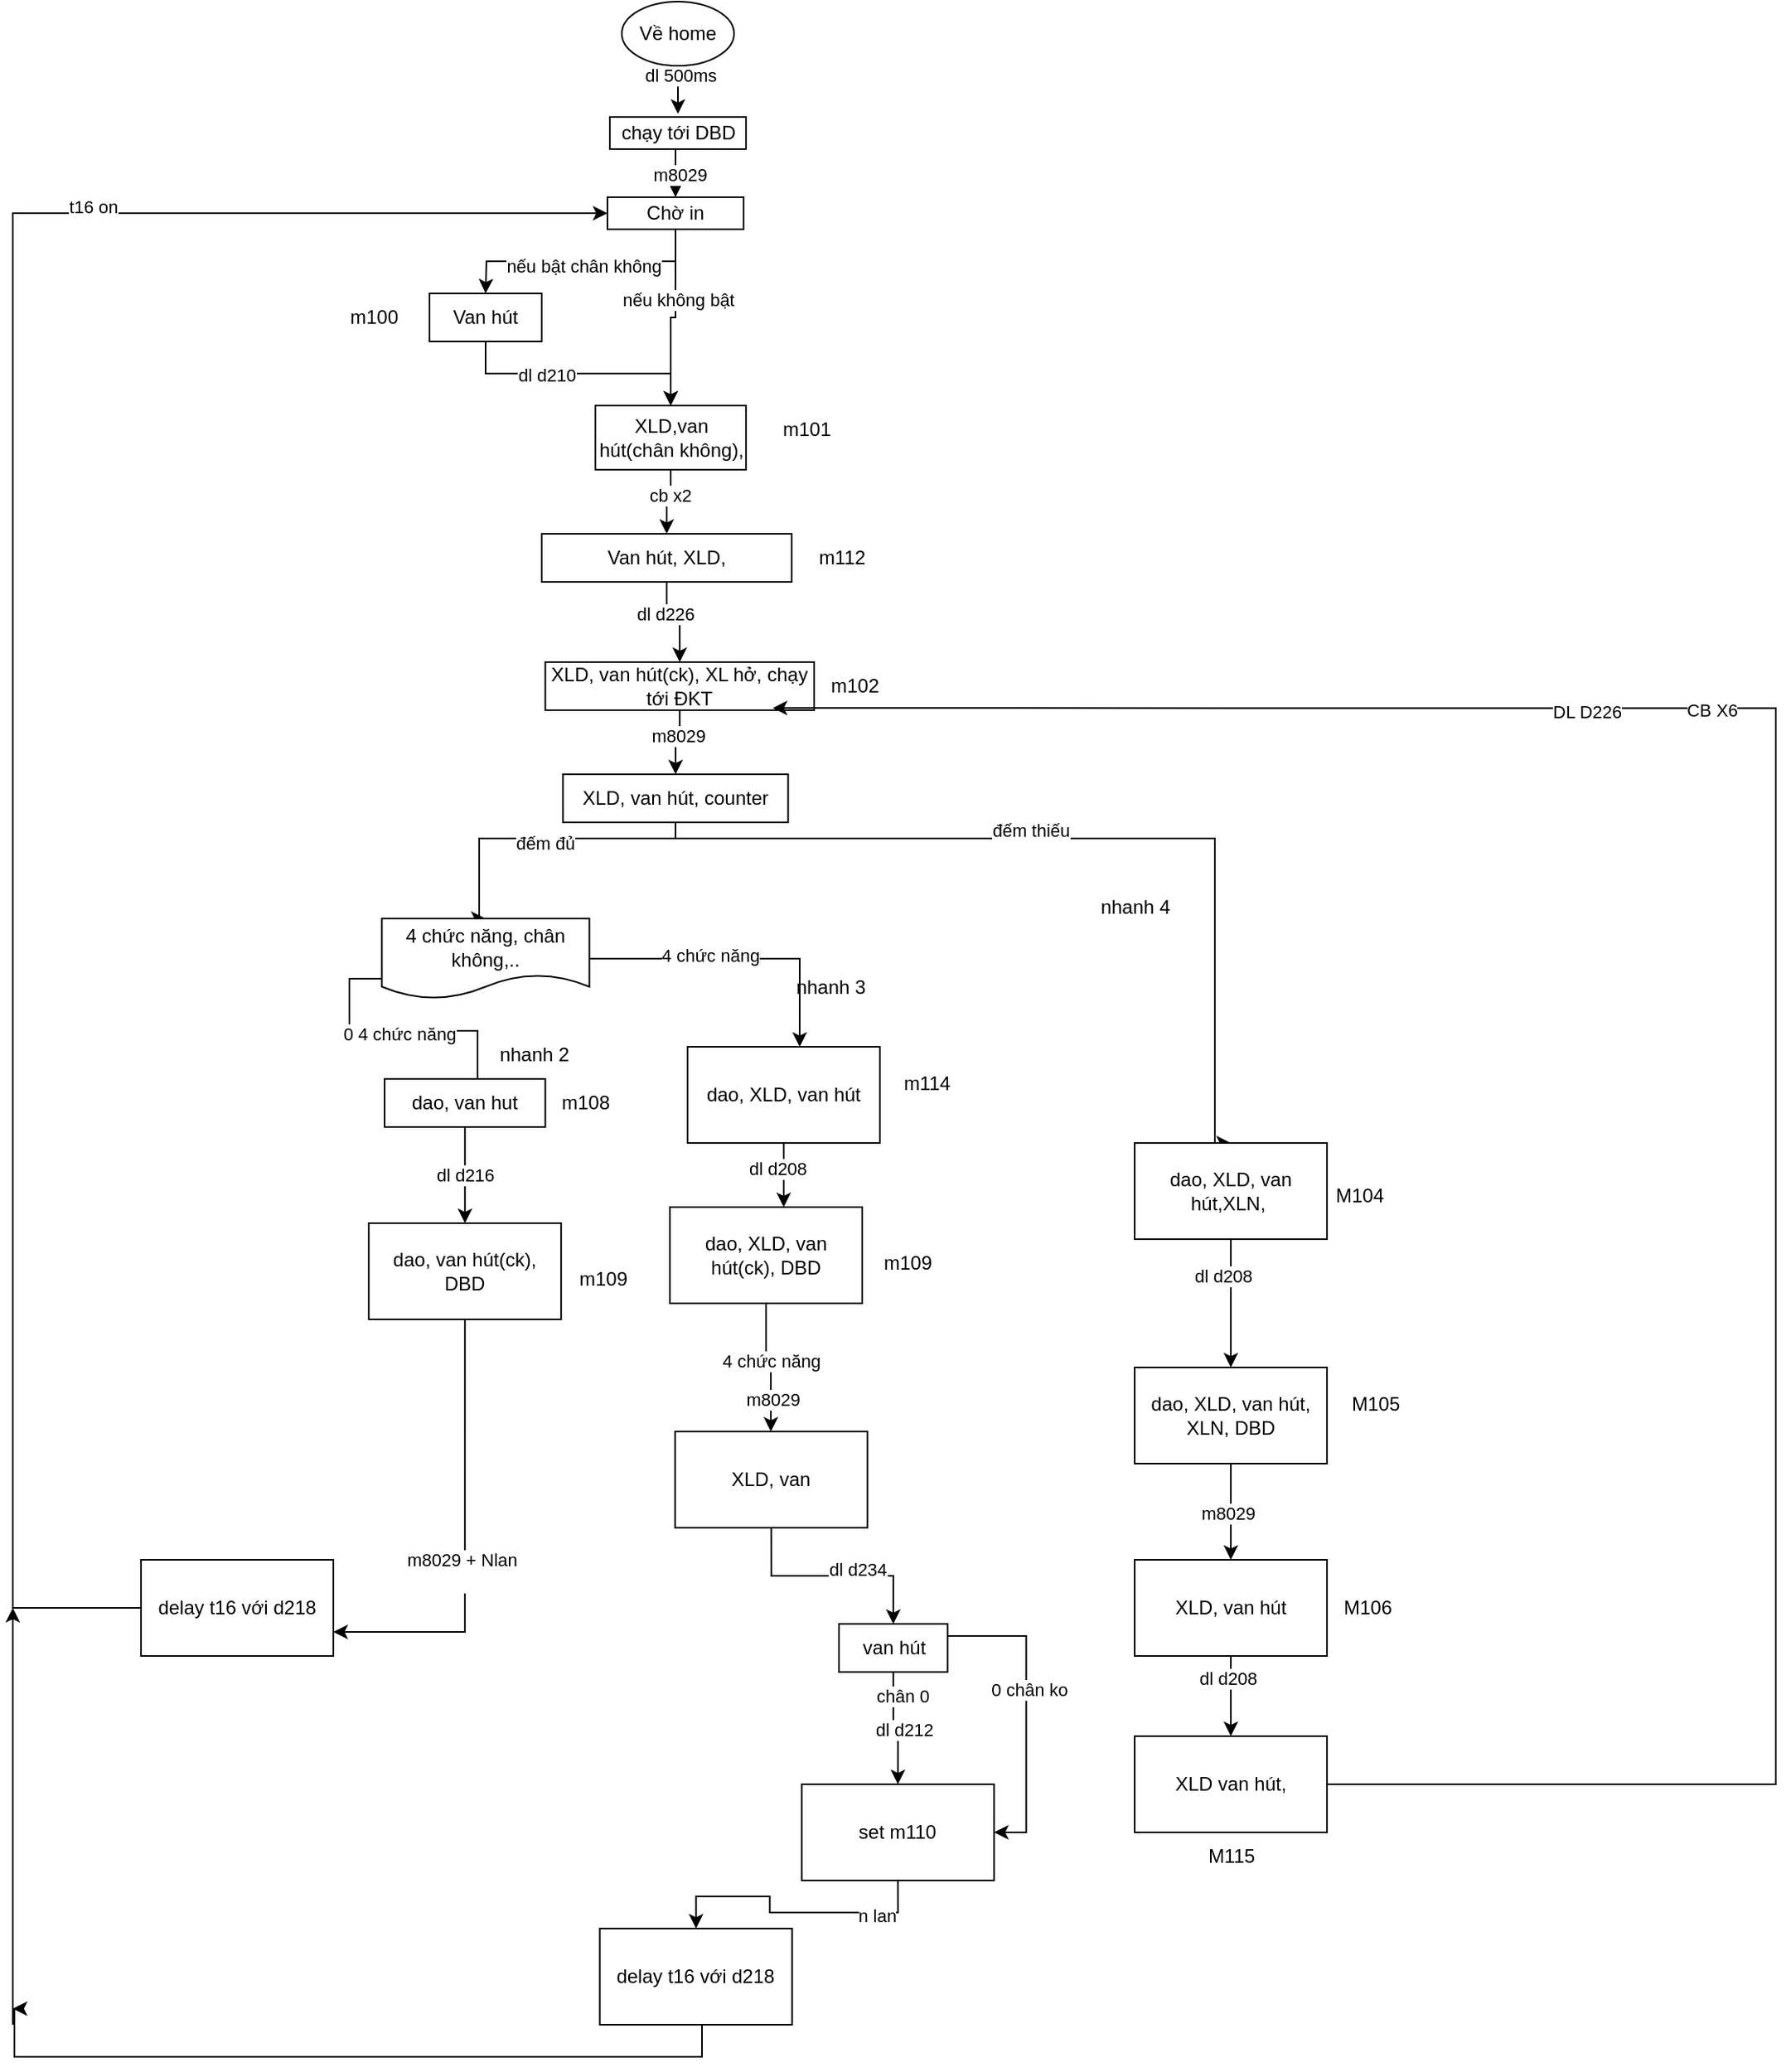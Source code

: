 <mxfile version="23.0.1" type="github">
  <diagram name="Trang-1" id="rS9DsyheVZtSrWm2MO88">
    <mxGraphModel dx="2345" dy="614" grid="1" gridSize="10" guides="1" tooltips="1" connect="1" arrows="1" fold="1" page="1" pageScale="1" pageWidth="827" pageHeight="1169" math="0" shadow="0">
      <root>
        <mxCell id="0" />
        <mxCell id="1" parent="0" />
        <mxCell id="V83BWBz1lvYCD9PXyuBC-4" style="edgeStyle=orthogonalEdgeStyle;rounded=0;orthogonalLoop=1;jettySize=auto;html=1;exitX=0.5;exitY=1;exitDx=0;exitDy=0;" parent="1" edge="1">
          <mxGeometry relative="1" as="geometry">
            <mxPoint x="385" y="268.0" as="sourcePoint" />
            <mxPoint x="385" y="298.0" as="targetPoint" />
          </mxGeometry>
        </mxCell>
        <mxCell id="V83BWBz1lvYCD9PXyuBC-5" value="dl 500ms&amp;nbsp;" style="edgeLabel;html=1;align=center;verticalAlign=middle;resizable=0;points=[];" parent="V83BWBz1lvYCD9PXyuBC-4" vertex="1" connectable="0">
          <mxGeometry x="-0.648" y="3" relative="1" as="geometry">
            <mxPoint as="offset" />
          </mxGeometry>
        </mxCell>
        <mxCell id="V83BWBz1lvYCD9PXyuBC-1" value="Về home" style="ellipse;whiteSpace=wrap;html=1;" parent="1" vertex="1">
          <mxGeometry x="350" y="228" width="70" height="40" as="geometry" />
        </mxCell>
        <mxCell id="V83BWBz1lvYCD9PXyuBC-7" style="edgeStyle=orthogonalEdgeStyle;rounded=0;orthogonalLoop=1;jettySize=auto;html=1;exitX=0.5;exitY=1;exitDx=0;exitDy=0;entryX=0.5;entryY=0;entryDx=0;entryDy=0;" parent="1" source="V83BWBz1lvYCD9PXyuBC-3" target="V83BWBz1lvYCD9PXyuBC-6" edge="1">
          <mxGeometry relative="1" as="geometry" />
        </mxCell>
        <mxCell id="V83BWBz1lvYCD9PXyuBC-8" value="m8029" style="edgeLabel;html=1;align=center;verticalAlign=middle;resizable=0;points=[];" parent="V83BWBz1lvYCD9PXyuBC-7" vertex="1" connectable="0">
          <mxGeometry x="0.065" y="2" relative="1" as="geometry">
            <mxPoint as="offset" />
          </mxGeometry>
        </mxCell>
        <mxCell id="V83BWBz1lvYCD9PXyuBC-3" value="chạy tới DBD" style="rounded=0;whiteSpace=wrap;html=1;" parent="1" vertex="1">
          <mxGeometry x="342.5" y="300" width="85" height="20" as="geometry" />
        </mxCell>
        <mxCell id="V83BWBz1lvYCD9PXyuBC-11" style="edgeStyle=orthogonalEdgeStyle;rounded=0;orthogonalLoop=1;jettySize=auto;html=1;exitX=0.5;exitY=1;exitDx=0;exitDy=0;" parent="1" source="V83BWBz1lvYCD9PXyuBC-6" edge="1">
          <mxGeometry relative="1" as="geometry">
            <mxPoint x="265" y="410" as="targetPoint" />
          </mxGeometry>
        </mxCell>
        <mxCell id="V83BWBz1lvYCD9PXyuBC-13" value="Text" style="edgeLabel;html=1;align=center;verticalAlign=middle;resizable=0;points=[];" parent="V83BWBz1lvYCD9PXyuBC-11" vertex="1" connectable="0">
          <mxGeometry x="0.043" y="3" relative="1" as="geometry">
            <mxPoint as="offset" />
          </mxGeometry>
        </mxCell>
        <mxCell id="V83BWBz1lvYCD9PXyuBC-14" value="nếu bật chân không" style="edgeLabel;html=1;align=center;verticalAlign=middle;resizable=0;points=[];" parent="V83BWBz1lvYCD9PXyuBC-11" vertex="1" connectable="0">
          <mxGeometry x="-0.02" y="3" relative="1" as="geometry">
            <mxPoint as="offset" />
          </mxGeometry>
        </mxCell>
        <mxCell id="V83BWBz1lvYCD9PXyuBC-22" style="edgeStyle=orthogonalEdgeStyle;rounded=0;orthogonalLoop=1;jettySize=auto;html=1;exitX=0.5;exitY=1;exitDx=0;exitDy=0;" parent="1" source="V83BWBz1lvYCD9PXyuBC-6" target="V83BWBz1lvYCD9PXyuBC-19" edge="1">
          <mxGeometry relative="1" as="geometry" />
        </mxCell>
        <mxCell id="V83BWBz1lvYCD9PXyuBC-23" value="nếu không bật" style="edgeLabel;html=1;align=center;verticalAlign=middle;resizable=0;points=[];" parent="V83BWBz1lvYCD9PXyuBC-22" vertex="1" connectable="0">
          <mxGeometry x="-0.225" y="1" relative="1" as="geometry">
            <mxPoint as="offset" />
          </mxGeometry>
        </mxCell>
        <mxCell id="V83BWBz1lvYCD9PXyuBC-6" value="Chờ in" style="rounded=0;whiteSpace=wrap;html=1;" parent="1" vertex="1">
          <mxGeometry x="341" y="350" width="85" height="20" as="geometry" />
        </mxCell>
        <mxCell id="V83BWBz1lvYCD9PXyuBC-20" style="edgeStyle=orthogonalEdgeStyle;rounded=0;orthogonalLoop=1;jettySize=auto;html=1;exitX=0.5;exitY=1;exitDx=0;exitDy=0;entryX=0.5;entryY=0;entryDx=0;entryDy=0;" parent="1" source="V83BWBz1lvYCD9PXyuBC-18" target="V83BWBz1lvYCD9PXyuBC-19" edge="1">
          <mxGeometry relative="1" as="geometry" />
        </mxCell>
        <mxCell id="V83BWBz1lvYCD9PXyuBC-21" value="dl d210" style="edgeLabel;html=1;align=center;verticalAlign=middle;resizable=0;points=[];" parent="V83BWBz1lvYCD9PXyuBC-20" vertex="1" connectable="0">
          <mxGeometry x="-0.254" y="-1" relative="1" as="geometry">
            <mxPoint as="offset" />
          </mxGeometry>
        </mxCell>
        <mxCell id="V83BWBz1lvYCD9PXyuBC-18" value="Van hút" style="whiteSpace=wrap;html=1;" parent="1" vertex="1">
          <mxGeometry x="230" y="410" width="70" height="30" as="geometry" />
        </mxCell>
        <mxCell id="V83BWBz1lvYCD9PXyuBC-25" style="edgeStyle=orthogonalEdgeStyle;rounded=0;orthogonalLoop=1;jettySize=auto;html=1;exitX=0.5;exitY=1;exitDx=0;exitDy=0;" parent="1" source="V83BWBz1lvYCD9PXyuBC-19" target="V83BWBz1lvYCD9PXyuBC-24" edge="1">
          <mxGeometry relative="1" as="geometry" />
        </mxCell>
        <mxCell id="V83BWBz1lvYCD9PXyuBC-26" value="cb x2" style="edgeLabel;html=1;align=center;verticalAlign=middle;resizable=0;points=[];" parent="V83BWBz1lvYCD9PXyuBC-25" vertex="1" connectable="0">
          <mxGeometry x="-0.264" y="-1" relative="1" as="geometry">
            <mxPoint as="offset" />
          </mxGeometry>
        </mxCell>
        <mxCell id="V83BWBz1lvYCD9PXyuBC-19" value="XLD,van hút(chân không)," style="whiteSpace=wrap;html=1;" parent="1" vertex="1">
          <mxGeometry x="333.5" y="480" width="94" height="40" as="geometry" />
        </mxCell>
        <mxCell id="V83BWBz1lvYCD9PXyuBC-28" style="edgeStyle=orthogonalEdgeStyle;rounded=0;orthogonalLoop=1;jettySize=auto;html=1;exitX=0.5;exitY=1;exitDx=0;exitDy=0;entryX=0.5;entryY=0;entryDx=0;entryDy=0;" parent="1" source="V83BWBz1lvYCD9PXyuBC-24" target="V83BWBz1lvYCD9PXyuBC-27" edge="1">
          <mxGeometry relative="1" as="geometry" />
        </mxCell>
        <mxCell id="V83BWBz1lvYCD9PXyuBC-29" value="dl d226" style="edgeLabel;html=1;align=center;verticalAlign=middle;resizable=0;points=[];" parent="V83BWBz1lvYCD9PXyuBC-28" vertex="1" connectable="0">
          <mxGeometry x="-0.328" y="-1" relative="1" as="geometry">
            <mxPoint as="offset" />
          </mxGeometry>
        </mxCell>
        <mxCell id="V83BWBz1lvYCD9PXyuBC-24" value="Van hút, XLD," style="whiteSpace=wrap;html=1;" parent="1" vertex="1">
          <mxGeometry x="300" y="560" width="156" height="30" as="geometry" />
        </mxCell>
        <mxCell id="V83BWBz1lvYCD9PXyuBC-31" style="edgeStyle=orthogonalEdgeStyle;rounded=0;orthogonalLoop=1;jettySize=auto;html=1;exitX=0.5;exitY=1;exitDx=0;exitDy=0;" parent="1" source="V83BWBz1lvYCD9PXyuBC-27" target="V83BWBz1lvYCD9PXyuBC-30" edge="1">
          <mxGeometry relative="1" as="geometry" />
        </mxCell>
        <mxCell id="V83BWBz1lvYCD9PXyuBC-32" value="m8029" style="edgeLabel;html=1;align=center;verticalAlign=middle;resizable=0;points=[];" parent="V83BWBz1lvYCD9PXyuBC-31" vertex="1" connectable="0">
          <mxGeometry x="-0.237" y="-1" relative="1" as="geometry">
            <mxPoint as="offset" />
          </mxGeometry>
        </mxCell>
        <mxCell id="V83BWBz1lvYCD9PXyuBC-27" value="XLD, van hút(ck), XL hở, chạy tới ĐKT" style="whiteSpace=wrap;html=1;" parent="1" vertex="1">
          <mxGeometry x="302.25" y="640" width="167.75" height="30" as="geometry" />
        </mxCell>
        <mxCell id="V83BWBz1lvYCD9PXyuBC-42" style="edgeStyle=orthogonalEdgeStyle;rounded=0;orthogonalLoop=1;jettySize=auto;html=1;exitX=0.5;exitY=1;exitDx=0;exitDy=0;entryX=0.5;entryY=0;entryDx=0;entryDy=0;" parent="1" source="V83BWBz1lvYCD9PXyuBC-30" target="V83BWBz1lvYCD9PXyuBC-45" edge="1">
          <mxGeometry relative="1" as="geometry">
            <mxPoint x="260" y="770" as="targetPoint" />
            <Array as="points">
              <mxPoint x="381" y="750" />
              <mxPoint x="261" y="750" />
              <mxPoint x="261" y="790" />
            </Array>
          </mxGeometry>
        </mxCell>
        <mxCell id="V83BWBz1lvYCD9PXyuBC-43" value="đếm đủ" style="edgeLabel;html=1;align=center;verticalAlign=middle;resizable=0;points=[];" parent="V83BWBz1lvYCD9PXyuBC-42" vertex="1" connectable="0">
          <mxGeometry x="-0.019" y="3" relative="1" as="geometry">
            <mxPoint as="offset" />
          </mxGeometry>
        </mxCell>
        <mxCell id="V83BWBz1lvYCD9PXyuBC-136" style="edgeStyle=orthogonalEdgeStyle;rounded=0;orthogonalLoop=1;jettySize=auto;html=1;exitX=0.5;exitY=1;exitDx=0;exitDy=0;entryX=0.5;entryY=0;entryDx=0;entryDy=0;" parent="1" source="V83BWBz1lvYCD9PXyuBC-30" target="V83BWBz1lvYCD9PXyuBC-135" edge="1">
          <mxGeometry relative="1" as="geometry">
            <Array as="points">
              <mxPoint x="384" y="750" />
              <mxPoint x="720" y="750" />
              <mxPoint x="720" y="940" />
            </Array>
          </mxGeometry>
        </mxCell>
        <mxCell id="V83BWBz1lvYCD9PXyuBC-137" value="đếm thiếu" style="edgeLabel;html=1;align=center;verticalAlign=middle;resizable=0;points=[];" parent="V83BWBz1lvYCD9PXyuBC-136" vertex="1" connectable="0">
          <mxGeometry x="-0.154" y="5" relative="1" as="geometry">
            <mxPoint as="offset" />
          </mxGeometry>
        </mxCell>
        <mxCell id="V83BWBz1lvYCD9PXyuBC-30" value="XLD, van hút, counter" style="whiteSpace=wrap;html=1;" parent="1" vertex="1">
          <mxGeometry x="313.25" y="710" width="140.5" height="30" as="geometry" />
        </mxCell>
        <mxCell id="V83BWBz1lvYCD9PXyuBC-52" style="edgeStyle=orthogonalEdgeStyle;rounded=0;orthogonalLoop=1;jettySize=auto;html=1;exitX=0;exitY=0.75;exitDx=0;exitDy=0;entryX=0.5;entryY=0;entryDx=0;entryDy=0;" parent="1" source="V83BWBz1lvYCD9PXyuBC-45" target="V83BWBz1lvYCD9PXyuBC-51" edge="1">
          <mxGeometry relative="1" as="geometry">
            <Array as="points">
              <mxPoint x="180" y="838" />
              <mxPoint x="180" y="870" />
              <mxPoint x="260" y="870" />
              <mxPoint x="260" y="900" />
              <mxPoint x="250" y="900" />
              <mxPoint x="250" y="920" />
              <mxPoint x="252" y="920" />
            </Array>
          </mxGeometry>
        </mxCell>
        <mxCell id="V83BWBz1lvYCD9PXyuBC-53" value="0 4 chức năng" style="edgeLabel;html=1;align=center;verticalAlign=middle;resizable=0;points=[];" parent="V83BWBz1lvYCD9PXyuBC-52" vertex="1" connectable="0">
          <mxGeometry x="-0.223" y="-2" relative="1" as="geometry">
            <mxPoint as="offset" />
          </mxGeometry>
        </mxCell>
        <mxCell id="V83BWBz1lvYCD9PXyuBC-45" value="4 chức năng, chân không,.." style="shape=document;whiteSpace=wrap;html=1;boundedLbl=1;" parent="1" vertex="1">
          <mxGeometry x="200.25" y="800" width="129.5" height="50" as="geometry" />
        </mxCell>
        <mxCell id="V83BWBz1lvYCD9PXyuBC-51" value="dao, van hut" style="whiteSpace=wrap;html=1;" parent="1" vertex="1">
          <mxGeometry x="202" y="900" width="100.25" height="30" as="geometry" />
        </mxCell>
        <mxCell id="V83BWBz1lvYCD9PXyuBC-59" value="dl d216" style="edgeStyle=orthogonalEdgeStyle;rounded=0;orthogonalLoop=1;jettySize=auto;html=1;exitX=0.5;exitY=1;exitDx=0;exitDy=0;entryX=0.5;entryY=0;entryDx=0;entryDy=0;" parent="1" source="V83BWBz1lvYCD9PXyuBC-51" target="V83BWBz1lvYCD9PXyuBC-60" edge="1">
          <mxGeometry relative="1" as="geometry">
            <mxPoint x="252.57" y="979.58" as="targetPoint" />
          </mxGeometry>
        </mxCell>
        <mxCell id="V83BWBz1lvYCD9PXyuBC-62" style="edgeStyle=orthogonalEdgeStyle;rounded=0;orthogonalLoop=1;jettySize=auto;html=1;exitX=0.5;exitY=1;exitDx=0;exitDy=0;entryX=1;entryY=0.75;entryDx=0;entryDy=0;" parent="1" source="V83BWBz1lvYCD9PXyuBC-60" target="V83BWBz1lvYCD9PXyuBC-67" edge="1">
          <mxGeometry relative="1" as="geometry">
            <mxPoint x="252.12" y="1090.0" as="targetPoint" />
          </mxGeometry>
        </mxCell>
        <mxCell id="V83BWBz1lvYCD9PXyuBC-63" value="m8029 + Nlan &lt;br&gt;&lt;span style=&quot;white-space: pre;&quot;&gt;&#x9;&lt;/span&gt;" style="edgeLabel;html=1;align=center;verticalAlign=middle;resizable=0;points=[];" parent="V83BWBz1lvYCD9PXyuBC-62" vertex="1" connectable="0">
          <mxGeometry x="0.128" y="-1" relative="1" as="geometry">
            <mxPoint x="-1" as="offset" />
          </mxGeometry>
        </mxCell>
        <mxCell id="V83BWBz1lvYCD9PXyuBC-60" value="dao, van hút(ck), DBD" style="whiteSpace=wrap;html=1;" parent="1" vertex="1">
          <mxGeometry x="192.12" y="990" width="120" height="60" as="geometry" />
        </mxCell>
        <mxCell id="V83BWBz1lvYCD9PXyuBC-73" style="edgeStyle=orthogonalEdgeStyle;rounded=0;orthogonalLoop=1;jettySize=auto;html=1;exitX=0;exitY=0.5;exitDx=0;exitDy=0;entryX=0;entryY=0.5;entryDx=0;entryDy=0;" parent="1" source="V83BWBz1lvYCD9PXyuBC-67" target="V83BWBz1lvYCD9PXyuBC-6" edge="1">
          <mxGeometry relative="1" as="geometry">
            <mxPoint x="330" y="354.353" as="targetPoint" />
            <Array as="points">
              <mxPoint x="-30" y="1230" />
              <mxPoint x="-30" y="360" />
            </Array>
          </mxGeometry>
        </mxCell>
        <mxCell id="V83BWBz1lvYCD9PXyuBC-74" value="t16 on" style="edgeLabel;html=1;align=center;verticalAlign=middle;resizable=0;points=[];" parent="V83BWBz1lvYCD9PXyuBC-73" vertex="1" connectable="0">
          <mxGeometry x="0.514" y="4" relative="1" as="geometry">
            <mxPoint as="offset" />
          </mxGeometry>
        </mxCell>
        <mxCell id="V83BWBz1lvYCD9PXyuBC-67" value="delay t16 với d218" style="whiteSpace=wrap;html=1;" parent="1" vertex="1">
          <mxGeometry x="50" y="1200" width="120" height="60" as="geometry" />
        </mxCell>
        <mxCell id="V83BWBz1lvYCD9PXyuBC-84" style="edgeStyle=orthogonalEdgeStyle;rounded=0;orthogonalLoop=1;jettySize=auto;html=1;exitX=0.5;exitY=1;exitDx=0;exitDy=0;" parent="1" source="V83BWBz1lvYCD9PXyuBC-75" edge="1">
          <mxGeometry relative="1" as="geometry">
            <mxPoint x="451" y="980" as="targetPoint" />
          </mxGeometry>
        </mxCell>
        <mxCell id="V83BWBz1lvYCD9PXyuBC-86" value="dl d208" style="edgeLabel;html=1;align=center;verticalAlign=middle;resizable=0;points=[];" parent="V83BWBz1lvYCD9PXyuBC-84" vertex="1" connectable="0">
          <mxGeometry x="-0.207" y="-4" relative="1" as="geometry">
            <mxPoint as="offset" />
          </mxGeometry>
        </mxCell>
        <mxCell id="V83BWBz1lvYCD9PXyuBC-75" value="dao, XLD, van hút" style="whiteSpace=wrap;html=1;" parent="1" vertex="1">
          <mxGeometry x="391" y="880" width="120" height="60" as="geometry" />
        </mxCell>
        <mxCell id="V83BWBz1lvYCD9PXyuBC-76" style="edgeStyle=orthogonalEdgeStyle;rounded=0;orthogonalLoop=1;jettySize=auto;html=1;exitX=1;exitY=0.5;exitDx=0;exitDy=0;entryX=0.583;entryY=0;entryDx=0;entryDy=0;entryPerimeter=0;" parent="1" source="V83BWBz1lvYCD9PXyuBC-45" target="V83BWBz1lvYCD9PXyuBC-75" edge="1">
          <mxGeometry relative="1" as="geometry" />
        </mxCell>
        <mxCell id="V83BWBz1lvYCD9PXyuBC-77" value="4 chức năng" style="edgeLabel;html=1;align=center;verticalAlign=middle;resizable=0;points=[];" parent="V83BWBz1lvYCD9PXyuBC-76" vertex="1" connectable="0">
          <mxGeometry x="-0.202" y="2" relative="1" as="geometry">
            <mxPoint as="offset" />
          </mxGeometry>
        </mxCell>
        <mxCell id="V83BWBz1lvYCD9PXyuBC-102" style="edgeStyle=orthogonalEdgeStyle;rounded=0;orthogonalLoop=1;jettySize=auto;html=1;" parent="1" edge="1">
          <mxGeometry relative="1" as="geometry">
            <mxPoint x="-30" y="1230" as="targetPoint" />
            <mxPoint x="-30" y="1490" as="sourcePoint" />
          </mxGeometry>
        </mxCell>
        <mxCell id="V83BWBz1lvYCD9PXyuBC-117" style="edgeStyle=orthogonalEdgeStyle;rounded=0;orthogonalLoop=1;jettySize=auto;html=1;exitX=0.5;exitY=1;exitDx=0;exitDy=0;" parent="1" source="V83BWBz1lvYCD9PXyuBC-119" target="V83BWBz1lvYCD9PXyuBC-125" edge="1">
          <mxGeometry relative="1" as="geometry">
            <Array as="points">
              <mxPoint x="440" y="1080" />
              <mxPoint x="443" y="1080" />
            </Array>
          </mxGeometry>
        </mxCell>
        <mxCell id="V83BWBz1lvYCD9PXyuBC-118" value="4 chức năng" style="edgeLabel;html=1;align=center;verticalAlign=middle;resizable=0;points=[];" parent="V83BWBz1lvYCD9PXyuBC-117" vertex="1" connectable="0">
          <mxGeometry x="-0.132" y="3" relative="1" as="geometry">
            <mxPoint as="offset" />
          </mxGeometry>
        </mxCell>
        <mxCell id="5vbrJMsPt_O-j3mlHyRQ-1" value="m8029" style="edgeLabel;html=1;align=center;verticalAlign=middle;resizable=0;points=[];" parent="V83BWBz1lvYCD9PXyuBC-117" vertex="1" connectable="0">
          <mxGeometry x="0.51" y="1" relative="1" as="geometry">
            <mxPoint as="offset" />
          </mxGeometry>
        </mxCell>
        <mxCell id="V83BWBz1lvYCD9PXyuBC-119" value="dao, XLD, van hút(ck), DBD" style="whiteSpace=wrap;html=1;" parent="1" vertex="1">
          <mxGeometry x="380" y="980" width="120" height="60" as="geometry" />
        </mxCell>
        <mxCell id="V83BWBz1lvYCD9PXyuBC-123" style="edgeStyle=orthogonalEdgeStyle;rounded=0;orthogonalLoop=1;jettySize=auto;html=1;exitX=0.5;exitY=1;exitDx=0;exitDy=0;entryX=0.5;entryY=0;entryDx=0;entryDy=0;" parent="1" source="V83BWBz1lvYCD9PXyuBC-125" target="V83BWBz1lvYCD9PXyuBC-130" edge="1">
          <mxGeometry relative="1" as="geometry" />
        </mxCell>
        <mxCell id="V83BWBz1lvYCD9PXyuBC-124" value="dl d234" style="edgeLabel;html=1;align=center;verticalAlign=middle;resizable=0;points=[];" parent="V83BWBz1lvYCD9PXyuBC-123" vertex="1" connectable="0">
          <mxGeometry x="0.223" y="4" relative="1" as="geometry">
            <mxPoint as="offset" />
          </mxGeometry>
        </mxCell>
        <mxCell id="V83BWBz1lvYCD9PXyuBC-125" value="XLD, van" style="whiteSpace=wrap;html=1;" parent="1" vertex="1">
          <mxGeometry x="383.25" y="1120" width="120" height="60" as="geometry" />
        </mxCell>
        <mxCell id="V83BWBz1lvYCD9PXyuBC-128" style="edgeStyle=orthogonalEdgeStyle;rounded=0;orthogonalLoop=1;jettySize=auto;html=1;exitX=0.5;exitY=1;exitDx=0;exitDy=0;entryX=0.5;entryY=0;entryDx=0;entryDy=0;" parent="1" source="V83BWBz1lvYCD9PXyuBC-130" target="V83BWBz1lvYCD9PXyuBC-132" edge="1">
          <mxGeometry relative="1" as="geometry" />
        </mxCell>
        <mxCell id="V83BWBz1lvYCD9PXyuBC-129" value="dl d212" style="edgeLabel;html=1;align=center;verticalAlign=middle;resizable=0;points=[];" parent="V83BWBz1lvYCD9PXyuBC-128" vertex="1" connectable="0">
          <mxGeometry x="0.06" y="3" relative="1" as="geometry">
            <mxPoint as="offset" />
          </mxGeometry>
        </mxCell>
        <mxCell id="SPS0u2D6XqK0Xt4h6-EM-12" value="chân 0" style="edgeLabel;html=1;align=center;verticalAlign=middle;resizable=0;points=[];" parent="V83BWBz1lvYCD9PXyuBC-128" vertex="1" connectable="0">
          <mxGeometry x="-0.582" y="5" relative="1" as="geometry">
            <mxPoint as="offset" />
          </mxGeometry>
        </mxCell>
        <mxCell id="SPS0u2D6XqK0Xt4h6-EM-13" style="edgeStyle=orthogonalEdgeStyle;rounded=0;orthogonalLoop=1;jettySize=auto;html=1;exitX=1;exitY=0.25;exitDx=0;exitDy=0;entryX=1;entryY=0.5;entryDx=0;entryDy=0;" parent="1" source="V83BWBz1lvYCD9PXyuBC-130" target="V83BWBz1lvYCD9PXyuBC-132" edge="1">
          <mxGeometry relative="1" as="geometry" />
        </mxCell>
        <mxCell id="SPS0u2D6XqK0Xt4h6-EM-14" value="0 chân ko" style="edgeLabel;html=1;align=center;verticalAlign=middle;resizable=0;points=[];" parent="SPS0u2D6XqK0Xt4h6-EM-13" vertex="1" connectable="0">
          <mxGeometry x="-0.146" y="1" relative="1" as="geometry">
            <mxPoint as="offset" />
          </mxGeometry>
        </mxCell>
        <mxCell id="V83BWBz1lvYCD9PXyuBC-130" value="van hút" style="whiteSpace=wrap;html=1;" parent="1" vertex="1">
          <mxGeometry x="485.5" y="1240" width="67.75" height="30" as="geometry" />
        </mxCell>
        <mxCell id="V83BWBz1lvYCD9PXyuBC-131" style="edgeStyle=orthogonalEdgeStyle;rounded=0;orthogonalLoop=1;jettySize=auto;html=1;exitX=0.5;exitY=1;exitDx=0;exitDy=0;" parent="1" source="V83BWBz1lvYCD9PXyuBC-132" target="V83BWBz1lvYCD9PXyuBC-133" edge="1">
          <mxGeometry relative="1" as="geometry" />
        </mxCell>
        <mxCell id="w3keHM6_GJvJtQN0CWd1-5" value="n lan" style="edgeLabel;html=1;align=center;verticalAlign=middle;resizable=0;points=[];" vertex="1" connectable="0" parent="V83BWBz1lvYCD9PXyuBC-131">
          <mxGeometry x="-0.62" y="2" relative="1" as="geometry">
            <mxPoint as="offset" />
          </mxGeometry>
        </mxCell>
        <mxCell id="V83BWBz1lvYCD9PXyuBC-132" value="set m110" style="whiteSpace=wrap;html=1;" parent="1" vertex="1">
          <mxGeometry x="462.25" y="1340" width="120" height="60" as="geometry" />
        </mxCell>
        <mxCell id="V83BWBz1lvYCD9PXyuBC-134" style="edgeStyle=orthogonalEdgeStyle;rounded=0;orthogonalLoop=1;jettySize=auto;html=1;exitX=0.5;exitY=1;exitDx=0;exitDy=0;" parent="1" source="V83BWBz1lvYCD9PXyuBC-133" edge="1">
          <mxGeometry relative="1" as="geometry">
            <mxPoint x="-30" y="1480" as="targetPoint" />
            <Array as="points">
              <mxPoint x="400" y="1490" />
              <mxPoint x="400" y="1510" />
              <mxPoint x="-29" y="1510" />
              <mxPoint x="-29" y="1480" />
            </Array>
          </mxGeometry>
        </mxCell>
        <mxCell id="V83BWBz1lvYCD9PXyuBC-133" value="delay t16 với d218" style="whiteSpace=wrap;html=1;" parent="1" vertex="1">
          <mxGeometry x="336.25" y="1430" width="120" height="60" as="geometry" />
        </mxCell>
        <mxCell id="V83BWBz1lvYCD9PXyuBC-139" value="" style="edgeStyle=orthogonalEdgeStyle;rounded=0;orthogonalLoop=1;jettySize=auto;html=1;" parent="1" source="V83BWBz1lvYCD9PXyuBC-135" target="V83BWBz1lvYCD9PXyuBC-138" edge="1">
          <mxGeometry relative="1" as="geometry" />
        </mxCell>
        <mxCell id="V83BWBz1lvYCD9PXyuBC-140" value="dl d208" style="edgeLabel;html=1;align=center;verticalAlign=middle;resizable=0;points=[];" parent="V83BWBz1lvYCD9PXyuBC-139" vertex="1" connectable="0">
          <mxGeometry x="-0.398" y="-5" relative="1" as="geometry">
            <mxPoint y="-1" as="offset" />
          </mxGeometry>
        </mxCell>
        <mxCell id="V83BWBz1lvYCD9PXyuBC-135" value="dao, XLD, van hút,XLN,&amp;nbsp;" style="whiteSpace=wrap;html=1;" parent="1" vertex="1">
          <mxGeometry x="670" y="940" width="120" height="60" as="geometry" />
        </mxCell>
        <mxCell id="V83BWBz1lvYCD9PXyuBC-142" style="edgeStyle=orthogonalEdgeStyle;rounded=0;orthogonalLoop=1;jettySize=auto;html=1;exitX=0.5;exitY=1;exitDx=0;exitDy=0;entryX=0.5;entryY=0;entryDx=0;entryDy=0;" parent="1" source="V83BWBz1lvYCD9PXyuBC-138" target="V83BWBz1lvYCD9PXyuBC-141" edge="1">
          <mxGeometry relative="1" as="geometry" />
        </mxCell>
        <mxCell id="V83BWBz1lvYCD9PXyuBC-143" value="m8029" style="edgeLabel;html=1;align=center;verticalAlign=middle;resizable=0;points=[];" parent="V83BWBz1lvYCD9PXyuBC-142" vertex="1" connectable="0">
          <mxGeometry x="0.059" y="-2" relative="1" as="geometry">
            <mxPoint y="-1" as="offset" />
          </mxGeometry>
        </mxCell>
        <mxCell id="V83BWBz1lvYCD9PXyuBC-138" value="dao, XLD, van hút, XLN, DBD" style="whiteSpace=wrap;html=1;" parent="1" vertex="1">
          <mxGeometry x="670" y="1080" width="120" height="60" as="geometry" />
        </mxCell>
        <mxCell id="V83BWBz1lvYCD9PXyuBC-146" style="edgeStyle=orthogonalEdgeStyle;rounded=0;orthogonalLoop=1;jettySize=auto;html=1;exitX=0.5;exitY=1;exitDx=0;exitDy=0;entryX=0.5;entryY=0;entryDx=0;entryDy=0;" parent="1" source="V83BWBz1lvYCD9PXyuBC-141" target="V83BWBz1lvYCD9PXyuBC-145" edge="1">
          <mxGeometry relative="1" as="geometry" />
        </mxCell>
        <mxCell id="V83BWBz1lvYCD9PXyuBC-147" value="dl d208" style="edgeLabel;html=1;align=center;verticalAlign=middle;resizable=0;points=[];" parent="V83BWBz1lvYCD9PXyuBC-146" vertex="1" connectable="0">
          <mxGeometry x="-0.4" y="-2" relative="1" as="geometry">
            <mxPoint y="-1" as="offset" />
          </mxGeometry>
        </mxCell>
        <mxCell id="V83BWBz1lvYCD9PXyuBC-141" value="XLD, van hút" style="whiteSpace=wrap;html=1;" parent="1" vertex="1">
          <mxGeometry x="670" y="1200" width="120" height="60" as="geometry" />
        </mxCell>
        <mxCell id="_cYyLQkLIZteHDrMz7C9-14" value="" style="edgeStyle=orthogonalEdgeStyle;rounded=0;orthogonalLoop=1;jettySize=auto;html=1;entryX=0.846;entryY=0.956;entryDx=0;entryDy=0;entryPerimeter=0;" parent="1" source="V83BWBz1lvYCD9PXyuBC-145" target="V83BWBz1lvYCD9PXyuBC-27" edge="1">
          <mxGeometry relative="1" as="geometry">
            <mxPoint x="730" y="1450" as="targetPoint" />
            <Array as="points">
              <mxPoint x="1070" y="1340" />
              <mxPoint x="1070" y="669" />
            </Array>
          </mxGeometry>
        </mxCell>
        <mxCell id="_cYyLQkLIZteHDrMz7C9-16" value="CB X6" style="edgeLabel;html=1;align=center;verticalAlign=middle;resizable=0;points=[];" parent="_cYyLQkLIZteHDrMz7C9-14" vertex="1" connectable="0">
          <mxGeometry x="-0.062" y="2" relative="1" as="geometry">
            <mxPoint x="-38" y="-211" as="offset" />
          </mxGeometry>
        </mxCell>
        <mxCell id="_cYyLQkLIZteHDrMz7C9-17" value="DL D226" style="edgeLabel;html=1;align=center;verticalAlign=middle;resizable=0;points=[];" parent="_cYyLQkLIZteHDrMz7C9-14" vertex="1" connectable="0">
          <mxGeometry x="0.356" y="1" relative="1" as="geometry">
            <mxPoint y="1" as="offset" />
          </mxGeometry>
        </mxCell>
        <mxCell id="V83BWBz1lvYCD9PXyuBC-145" value="XLD van hút," style="whiteSpace=wrap;html=1;" parent="1" vertex="1">
          <mxGeometry x="670" y="1310" width="120" height="60" as="geometry" />
        </mxCell>
        <mxCell id="_cYyLQkLIZteHDrMz7C9-1" value="m100" style="text;html=1;align=center;verticalAlign=middle;resizable=0;points=[];autosize=1;strokeColor=none;fillColor=none;" parent="1" vertex="1">
          <mxGeometry x="170" y="410" width="50" height="30" as="geometry" />
        </mxCell>
        <mxCell id="_cYyLQkLIZteHDrMz7C9-2" value="m101" style="text;html=1;align=center;verticalAlign=middle;resizable=0;points=[];autosize=1;strokeColor=none;fillColor=none;" parent="1" vertex="1">
          <mxGeometry x="440" y="480" width="50" height="30" as="geometry" />
        </mxCell>
        <mxCell id="_cYyLQkLIZteHDrMz7C9-3" value="m112" style="text;html=1;align=center;verticalAlign=middle;resizable=0;points=[];autosize=1;strokeColor=none;fillColor=none;" parent="1" vertex="1">
          <mxGeometry x="462.25" y="560" width="50" height="30" as="geometry" />
        </mxCell>
        <mxCell id="_cYyLQkLIZteHDrMz7C9-4" value="m108" style="text;html=1;align=center;verticalAlign=middle;resizable=0;points=[];autosize=1;strokeColor=none;fillColor=none;" parent="1" vertex="1">
          <mxGeometry x="302.25" y="900" width="50" height="30" as="geometry" />
        </mxCell>
        <mxCell id="_cYyLQkLIZteHDrMz7C9-5" value="m114" style="text;html=1;align=center;verticalAlign=middle;resizable=0;points=[];autosize=1;strokeColor=none;fillColor=none;" parent="1" vertex="1">
          <mxGeometry x="515" y="888" width="50" height="30" as="geometry" />
        </mxCell>
        <mxCell id="_cYyLQkLIZteHDrMz7C9-6" value="m109" style="text;html=1;align=center;verticalAlign=middle;resizable=0;points=[];autosize=1;strokeColor=none;fillColor=none;" parent="1" vertex="1">
          <mxGeometry x="503.25" y="1000" width="50" height="30" as="geometry" />
        </mxCell>
        <mxCell id="_cYyLQkLIZteHDrMz7C9-7" value="m109" style="text;html=1;align=center;verticalAlign=middle;resizable=0;points=[];autosize=1;strokeColor=none;fillColor=none;" parent="1" vertex="1">
          <mxGeometry x="313.25" y="1010" width="50" height="30" as="geometry" />
        </mxCell>
        <mxCell id="_cYyLQkLIZteHDrMz7C9-9" value="M104" style="text;html=1;align=center;verticalAlign=middle;resizable=0;points=[];autosize=1;strokeColor=none;fillColor=none;" parent="1" vertex="1">
          <mxGeometry x="785" y="958" width="50" height="30" as="geometry" />
        </mxCell>
        <mxCell id="_cYyLQkLIZteHDrMz7C9-10" value="M105" style="text;html=1;align=center;verticalAlign=middle;resizable=0;points=[];autosize=1;strokeColor=none;fillColor=none;" parent="1" vertex="1">
          <mxGeometry x="795" y="1088" width="50" height="30" as="geometry" />
        </mxCell>
        <mxCell id="_cYyLQkLIZteHDrMz7C9-11" value="M106" style="text;html=1;align=center;verticalAlign=middle;resizable=0;points=[];autosize=1;strokeColor=none;fillColor=none;" parent="1" vertex="1">
          <mxGeometry x="790" y="1215" width="50" height="30" as="geometry" />
        </mxCell>
        <mxCell id="_cYyLQkLIZteHDrMz7C9-12" value="M115" style="text;html=1;align=center;verticalAlign=middle;resizable=0;points=[];autosize=1;strokeColor=none;fillColor=none;" parent="1" vertex="1">
          <mxGeometry x="705" y="1370" width="50" height="30" as="geometry" />
        </mxCell>
        <mxCell id="_cYyLQkLIZteHDrMz7C9-19" value="m102" style="text;html=1;align=center;verticalAlign=middle;resizable=0;points=[];autosize=1;strokeColor=none;fillColor=none;" parent="1" vertex="1">
          <mxGeometry x="470" y="640" width="50" height="30" as="geometry" />
        </mxCell>
        <mxCell id="SPS0u2D6XqK0Xt4h6-EM-1" value="nhanh 4" style="text;html=1;align=center;verticalAlign=middle;resizable=0;points=[];autosize=1;strokeColor=none;fillColor=none;" parent="1" vertex="1">
          <mxGeometry x="635" y="778" width="70" height="30" as="geometry" />
        </mxCell>
        <mxCell id="SPS0u2D6XqK0Xt4h6-EM-2" value="nhanh 3" style="text;html=1;align=center;verticalAlign=middle;resizable=0;points=[];autosize=1;strokeColor=none;fillColor=none;" parent="1" vertex="1">
          <mxGeometry x="445" y="828" width="70" height="30" as="geometry" />
        </mxCell>
        <mxCell id="SPS0u2D6XqK0Xt4h6-EM-3" value="nhanh 2" style="text;html=1;align=center;verticalAlign=middle;resizable=0;points=[];autosize=1;strokeColor=none;fillColor=none;" parent="1" vertex="1">
          <mxGeometry x="259.75" y="870" width="70" height="30" as="geometry" />
        </mxCell>
      </root>
    </mxGraphModel>
  </diagram>
</mxfile>
